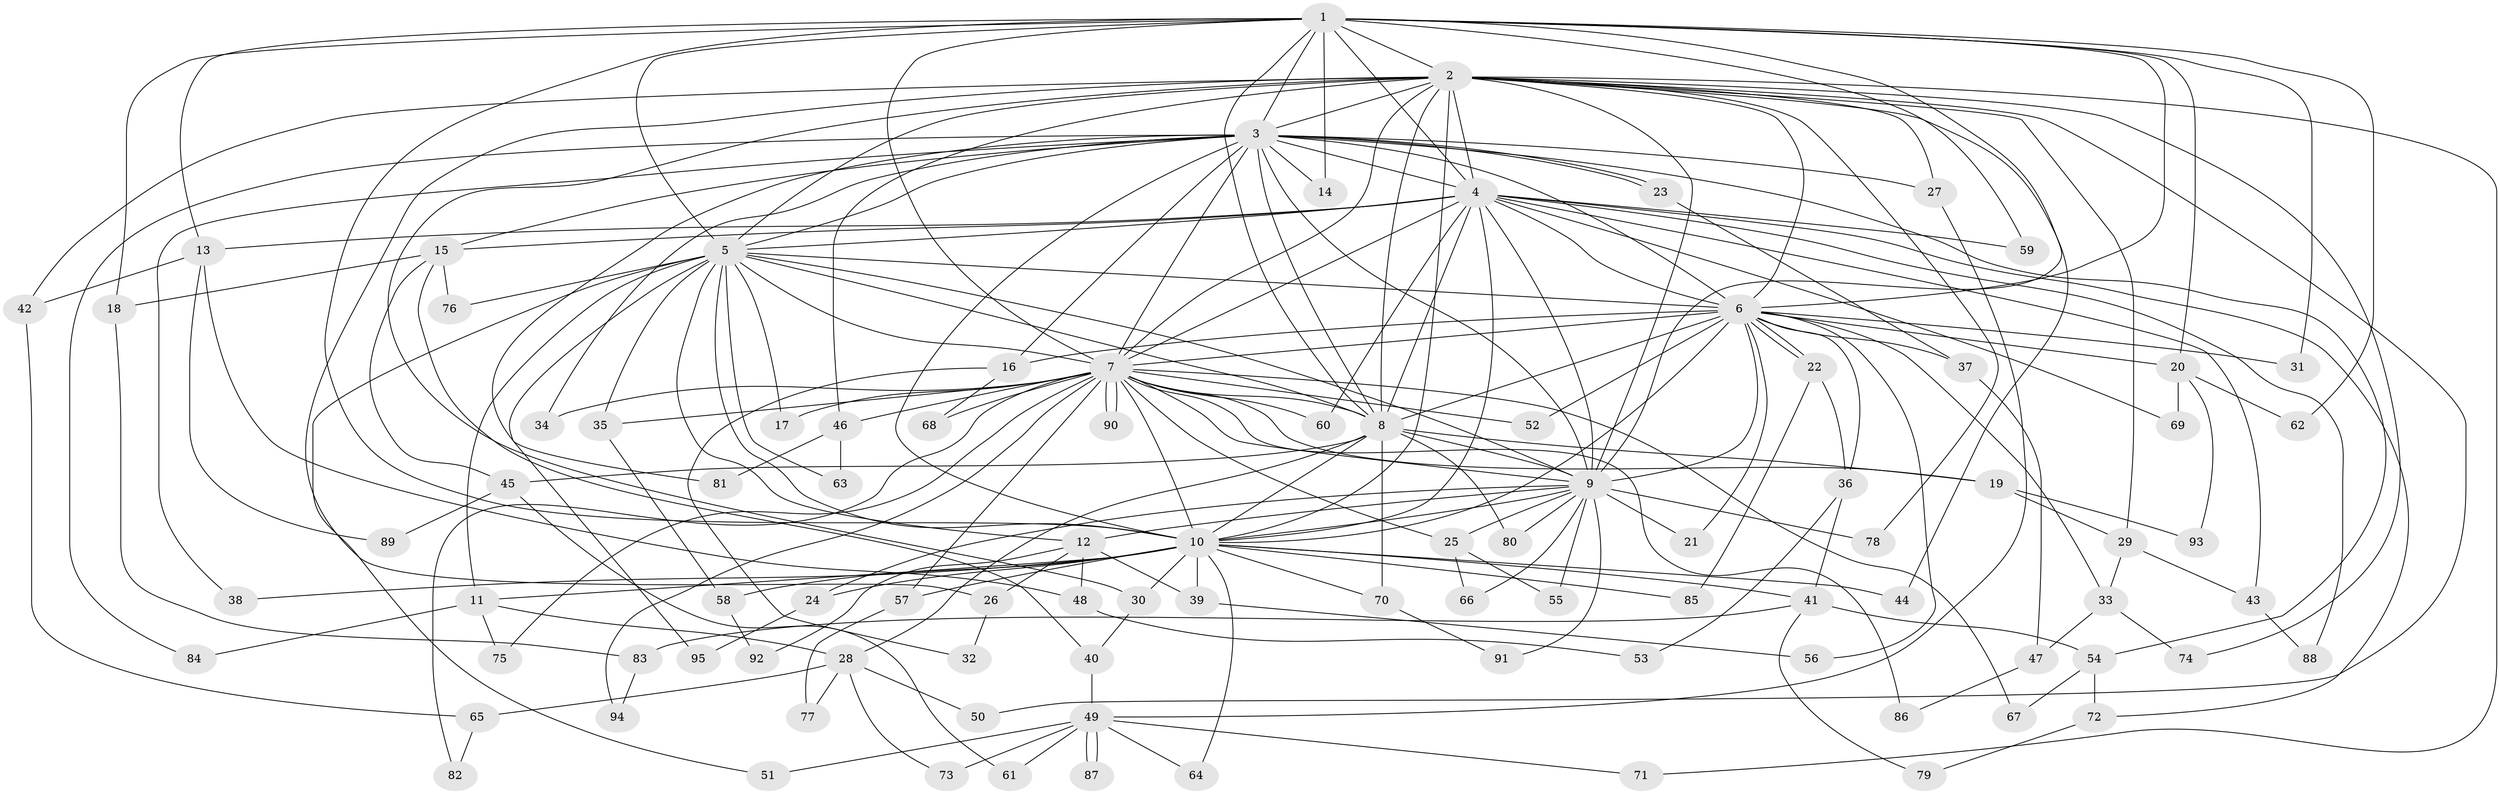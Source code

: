 // Generated by graph-tools (version 1.1) at 2025/14/03/09/25 04:14:17]
// undirected, 95 vertices, 215 edges
graph export_dot {
graph [start="1"]
  node [color=gray90,style=filled];
  1;
  2;
  3;
  4;
  5;
  6;
  7;
  8;
  9;
  10;
  11;
  12;
  13;
  14;
  15;
  16;
  17;
  18;
  19;
  20;
  21;
  22;
  23;
  24;
  25;
  26;
  27;
  28;
  29;
  30;
  31;
  32;
  33;
  34;
  35;
  36;
  37;
  38;
  39;
  40;
  41;
  42;
  43;
  44;
  45;
  46;
  47;
  48;
  49;
  50;
  51;
  52;
  53;
  54;
  55;
  56;
  57;
  58;
  59;
  60;
  61;
  62;
  63;
  64;
  65;
  66;
  67;
  68;
  69;
  70;
  71;
  72;
  73;
  74;
  75;
  76;
  77;
  78;
  79;
  80;
  81;
  82;
  83;
  84;
  85;
  86;
  87;
  88;
  89;
  90;
  91;
  92;
  93;
  94;
  95;
  1 -- 2;
  1 -- 3;
  1 -- 4;
  1 -- 5;
  1 -- 6;
  1 -- 7;
  1 -- 8;
  1 -- 9;
  1 -- 10;
  1 -- 13;
  1 -- 14;
  1 -- 18;
  1 -- 20;
  1 -- 31;
  1 -- 59;
  1 -- 62;
  2 -- 3;
  2 -- 4;
  2 -- 5;
  2 -- 6;
  2 -- 7;
  2 -- 8;
  2 -- 9;
  2 -- 10;
  2 -- 26;
  2 -- 27;
  2 -- 29;
  2 -- 30;
  2 -- 42;
  2 -- 44;
  2 -- 46;
  2 -- 50;
  2 -- 71;
  2 -- 74;
  2 -- 78;
  3 -- 4;
  3 -- 5;
  3 -- 6;
  3 -- 7;
  3 -- 8;
  3 -- 9;
  3 -- 10;
  3 -- 14;
  3 -- 15;
  3 -- 16;
  3 -- 23;
  3 -- 23;
  3 -- 27;
  3 -- 34;
  3 -- 38;
  3 -- 54;
  3 -- 81;
  3 -- 84;
  4 -- 5;
  4 -- 6;
  4 -- 7;
  4 -- 8;
  4 -- 9;
  4 -- 10;
  4 -- 13;
  4 -- 15;
  4 -- 43;
  4 -- 59;
  4 -- 60;
  4 -- 69;
  4 -- 72;
  4 -- 88;
  5 -- 6;
  5 -- 7;
  5 -- 8;
  5 -- 9;
  5 -- 10;
  5 -- 11;
  5 -- 12;
  5 -- 17;
  5 -- 35;
  5 -- 51;
  5 -- 63;
  5 -- 76;
  5 -- 95;
  6 -- 7;
  6 -- 8;
  6 -- 9;
  6 -- 10;
  6 -- 16;
  6 -- 20;
  6 -- 21;
  6 -- 22;
  6 -- 22;
  6 -- 31;
  6 -- 33;
  6 -- 36;
  6 -- 37;
  6 -- 52;
  6 -- 56;
  7 -- 8;
  7 -- 9;
  7 -- 10;
  7 -- 17;
  7 -- 19;
  7 -- 25;
  7 -- 34;
  7 -- 35;
  7 -- 46;
  7 -- 52;
  7 -- 57;
  7 -- 60;
  7 -- 67;
  7 -- 68;
  7 -- 75;
  7 -- 82;
  7 -- 86;
  7 -- 90;
  7 -- 90;
  7 -- 94;
  8 -- 9;
  8 -- 10;
  8 -- 19;
  8 -- 28;
  8 -- 45;
  8 -- 70;
  8 -- 80;
  9 -- 10;
  9 -- 12;
  9 -- 21;
  9 -- 24;
  9 -- 25;
  9 -- 55;
  9 -- 66;
  9 -- 78;
  9 -- 80;
  9 -- 91;
  10 -- 11;
  10 -- 24;
  10 -- 30;
  10 -- 38;
  10 -- 39;
  10 -- 41;
  10 -- 44;
  10 -- 57;
  10 -- 58;
  10 -- 64;
  10 -- 70;
  10 -- 85;
  11 -- 28;
  11 -- 75;
  11 -- 84;
  12 -- 26;
  12 -- 39;
  12 -- 48;
  12 -- 92;
  13 -- 42;
  13 -- 48;
  13 -- 89;
  15 -- 18;
  15 -- 40;
  15 -- 45;
  15 -- 76;
  16 -- 32;
  16 -- 68;
  18 -- 83;
  19 -- 29;
  19 -- 93;
  20 -- 62;
  20 -- 69;
  20 -- 93;
  22 -- 36;
  22 -- 85;
  23 -- 37;
  24 -- 95;
  25 -- 55;
  25 -- 66;
  26 -- 32;
  27 -- 49;
  28 -- 50;
  28 -- 65;
  28 -- 73;
  28 -- 77;
  29 -- 33;
  29 -- 43;
  30 -- 40;
  33 -- 47;
  33 -- 74;
  35 -- 58;
  36 -- 41;
  36 -- 53;
  37 -- 47;
  39 -- 56;
  40 -- 49;
  41 -- 54;
  41 -- 79;
  41 -- 83;
  42 -- 65;
  43 -- 88;
  45 -- 61;
  45 -- 89;
  46 -- 63;
  46 -- 81;
  47 -- 86;
  48 -- 53;
  49 -- 51;
  49 -- 61;
  49 -- 64;
  49 -- 71;
  49 -- 73;
  49 -- 87;
  49 -- 87;
  54 -- 67;
  54 -- 72;
  57 -- 77;
  58 -- 92;
  65 -- 82;
  70 -- 91;
  72 -- 79;
  83 -- 94;
}
